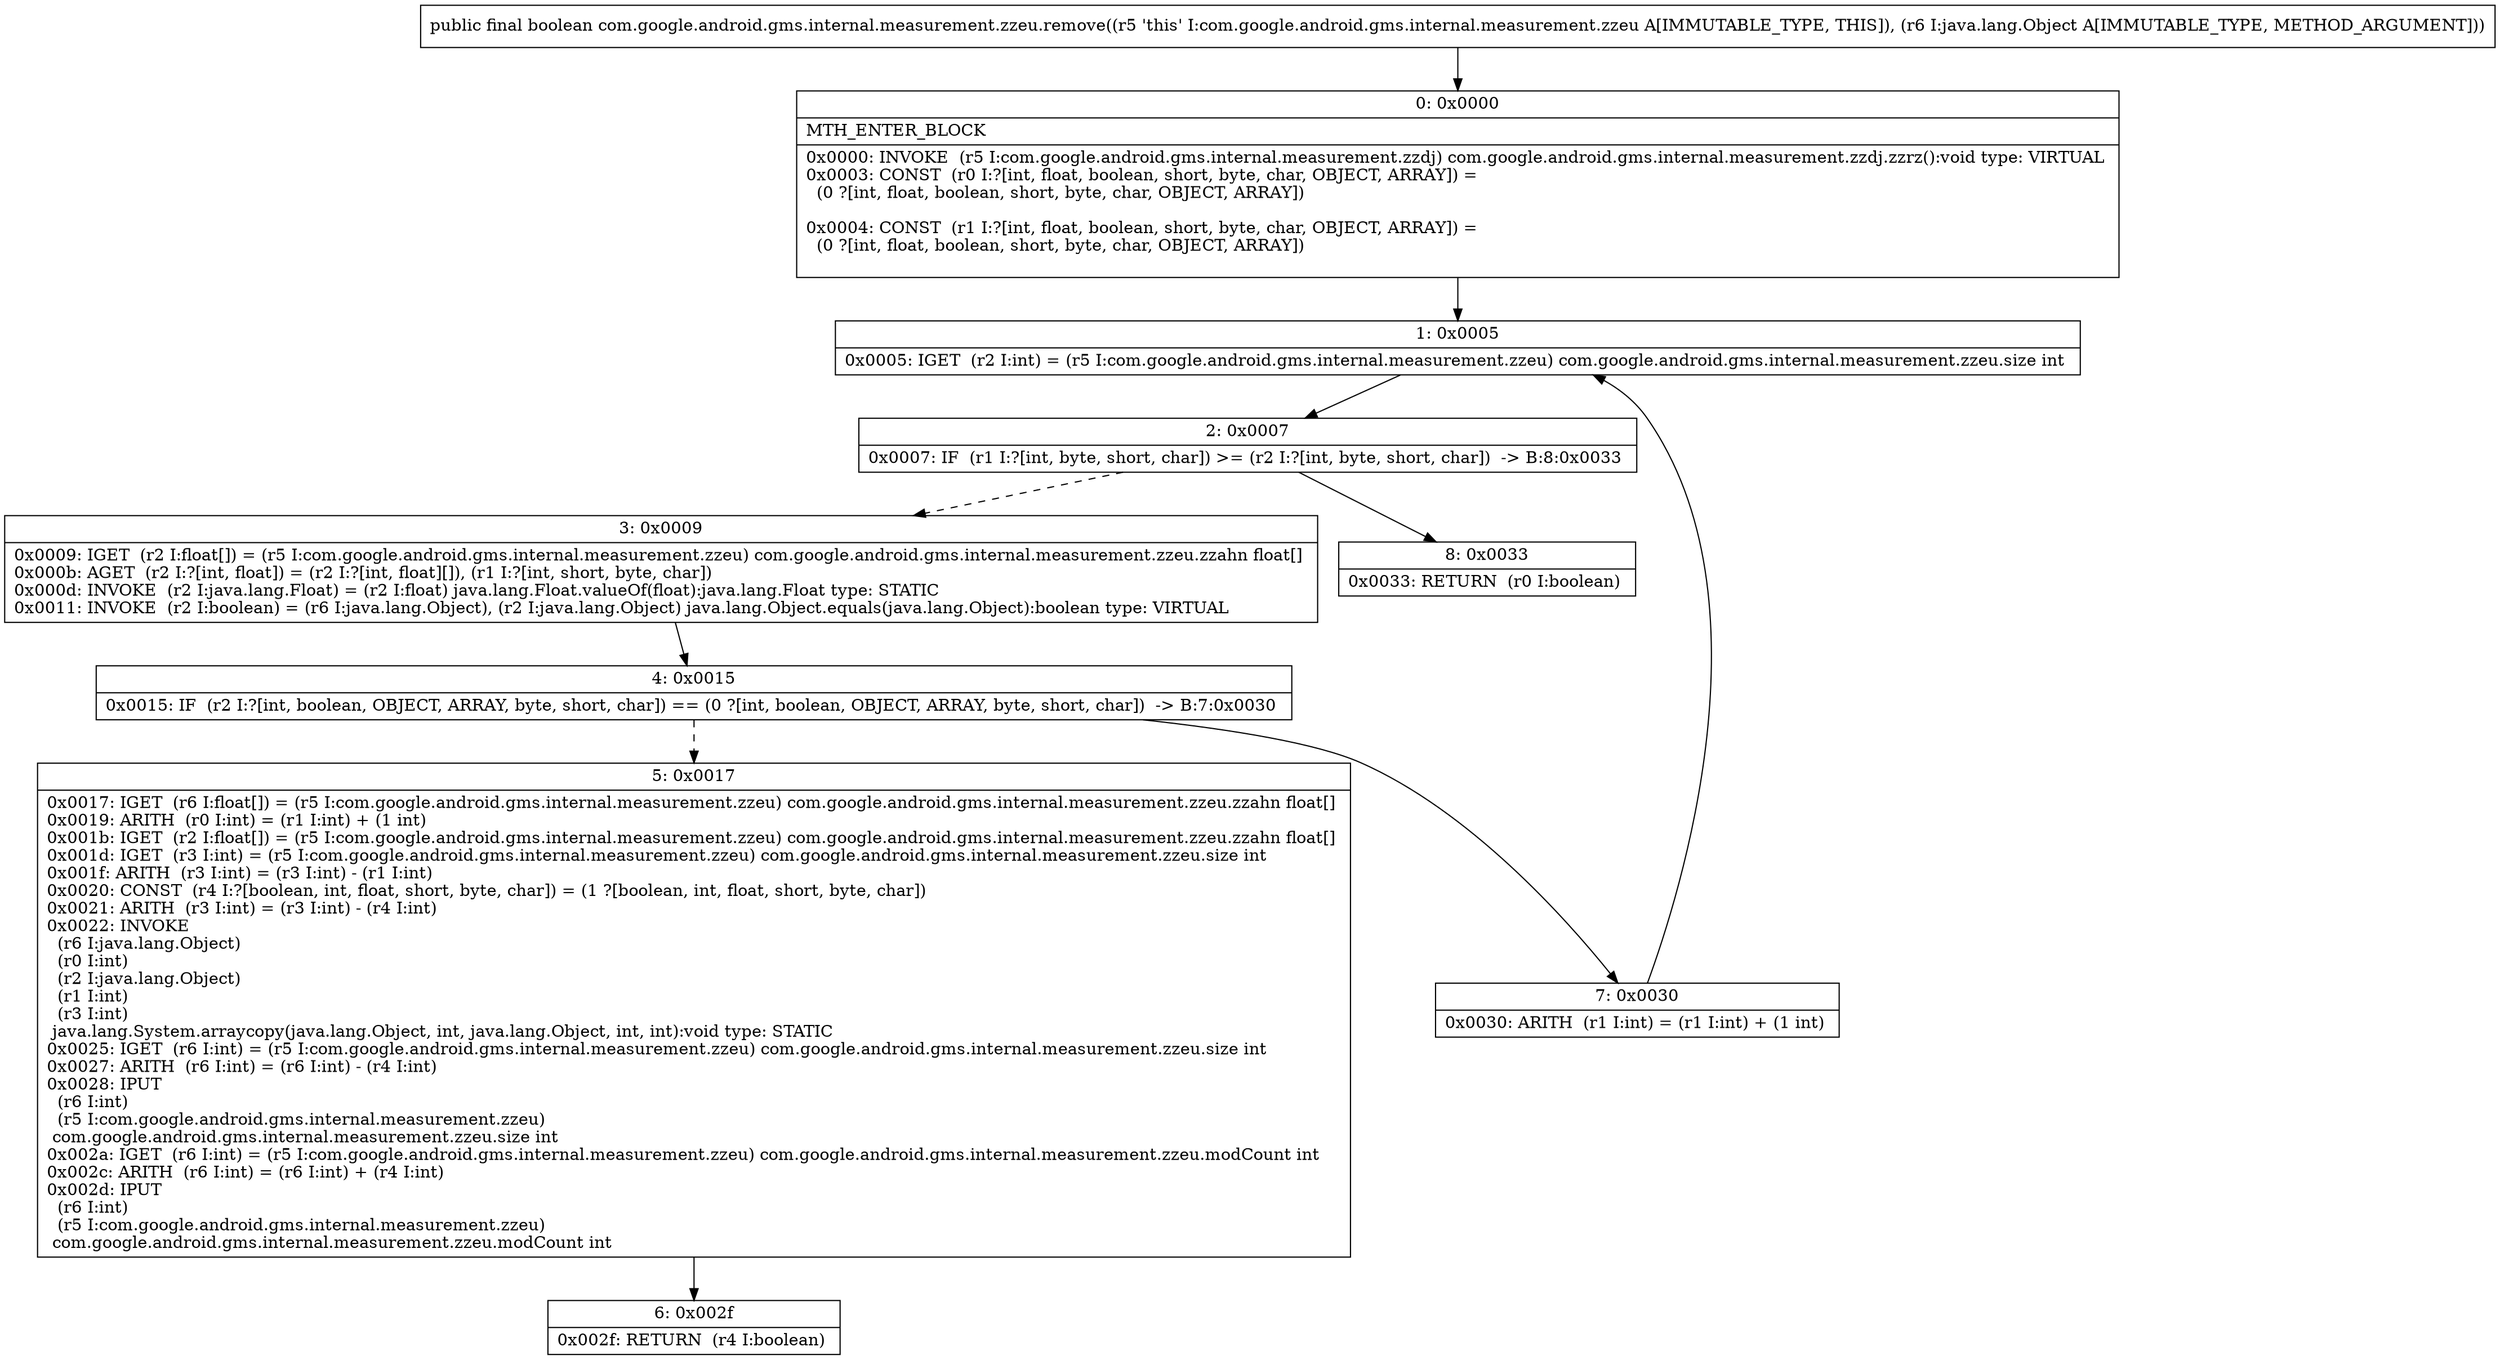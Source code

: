 digraph "CFG forcom.google.android.gms.internal.measurement.zzeu.remove(Ljava\/lang\/Object;)Z" {
Node_0 [shape=record,label="{0\:\ 0x0000|MTH_ENTER_BLOCK\l|0x0000: INVOKE  (r5 I:com.google.android.gms.internal.measurement.zzdj) com.google.android.gms.internal.measurement.zzdj.zzrz():void type: VIRTUAL \l0x0003: CONST  (r0 I:?[int, float, boolean, short, byte, char, OBJECT, ARRAY]) = \l  (0 ?[int, float, boolean, short, byte, char, OBJECT, ARRAY])\l \l0x0004: CONST  (r1 I:?[int, float, boolean, short, byte, char, OBJECT, ARRAY]) = \l  (0 ?[int, float, boolean, short, byte, char, OBJECT, ARRAY])\l \l}"];
Node_1 [shape=record,label="{1\:\ 0x0005|0x0005: IGET  (r2 I:int) = (r5 I:com.google.android.gms.internal.measurement.zzeu) com.google.android.gms.internal.measurement.zzeu.size int \l}"];
Node_2 [shape=record,label="{2\:\ 0x0007|0x0007: IF  (r1 I:?[int, byte, short, char]) \>= (r2 I:?[int, byte, short, char])  \-\> B:8:0x0033 \l}"];
Node_3 [shape=record,label="{3\:\ 0x0009|0x0009: IGET  (r2 I:float[]) = (r5 I:com.google.android.gms.internal.measurement.zzeu) com.google.android.gms.internal.measurement.zzeu.zzahn float[] \l0x000b: AGET  (r2 I:?[int, float]) = (r2 I:?[int, float][]), (r1 I:?[int, short, byte, char]) \l0x000d: INVOKE  (r2 I:java.lang.Float) = (r2 I:float) java.lang.Float.valueOf(float):java.lang.Float type: STATIC \l0x0011: INVOKE  (r2 I:boolean) = (r6 I:java.lang.Object), (r2 I:java.lang.Object) java.lang.Object.equals(java.lang.Object):boolean type: VIRTUAL \l}"];
Node_4 [shape=record,label="{4\:\ 0x0015|0x0015: IF  (r2 I:?[int, boolean, OBJECT, ARRAY, byte, short, char]) == (0 ?[int, boolean, OBJECT, ARRAY, byte, short, char])  \-\> B:7:0x0030 \l}"];
Node_5 [shape=record,label="{5\:\ 0x0017|0x0017: IGET  (r6 I:float[]) = (r5 I:com.google.android.gms.internal.measurement.zzeu) com.google.android.gms.internal.measurement.zzeu.zzahn float[] \l0x0019: ARITH  (r0 I:int) = (r1 I:int) + (1 int) \l0x001b: IGET  (r2 I:float[]) = (r5 I:com.google.android.gms.internal.measurement.zzeu) com.google.android.gms.internal.measurement.zzeu.zzahn float[] \l0x001d: IGET  (r3 I:int) = (r5 I:com.google.android.gms.internal.measurement.zzeu) com.google.android.gms.internal.measurement.zzeu.size int \l0x001f: ARITH  (r3 I:int) = (r3 I:int) \- (r1 I:int) \l0x0020: CONST  (r4 I:?[boolean, int, float, short, byte, char]) = (1 ?[boolean, int, float, short, byte, char]) \l0x0021: ARITH  (r3 I:int) = (r3 I:int) \- (r4 I:int) \l0x0022: INVOKE  \l  (r6 I:java.lang.Object)\l  (r0 I:int)\l  (r2 I:java.lang.Object)\l  (r1 I:int)\l  (r3 I:int)\l java.lang.System.arraycopy(java.lang.Object, int, java.lang.Object, int, int):void type: STATIC \l0x0025: IGET  (r6 I:int) = (r5 I:com.google.android.gms.internal.measurement.zzeu) com.google.android.gms.internal.measurement.zzeu.size int \l0x0027: ARITH  (r6 I:int) = (r6 I:int) \- (r4 I:int) \l0x0028: IPUT  \l  (r6 I:int)\l  (r5 I:com.google.android.gms.internal.measurement.zzeu)\l com.google.android.gms.internal.measurement.zzeu.size int \l0x002a: IGET  (r6 I:int) = (r5 I:com.google.android.gms.internal.measurement.zzeu) com.google.android.gms.internal.measurement.zzeu.modCount int \l0x002c: ARITH  (r6 I:int) = (r6 I:int) + (r4 I:int) \l0x002d: IPUT  \l  (r6 I:int)\l  (r5 I:com.google.android.gms.internal.measurement.zzeu)\l com.google.android.gms.internal.measurement.zzeu.modCount int \l}"];
Node_6 [shape=record,label="{6\:\ 0x002f|0x002f: RETURN  (r4 I:boolean) \l}"];
Node_7 [shape=record,label="{7\:\ 0x0030|0x0030: ARITH  (r1 I:int) = (r1 I:int) + (1 int) \l}"];
Node_8 [shape=record,label="{8\:\ 0x0033|0x0033: RETURN  (r0 I:boolean) \l}"];
MethodNode[shape=record,label="{public final boolean com.google.android.gms.internal.measurement.zzeu.remove((r5 'this' I:com.google.android.gms.internal.measurement.zzeu A[IMMUTABLE_TYPE, THIS]), (r6 I:java.lang.Object A[IMMUTABLE_TYPE, METHOD_ARGUMENT])) }"];
MethodNode -> Node_0;
Node_0 -> Node_1;
Node_1 -> Node_2;
Node_2 -> Node_3[style=dashed];
Node_2 -> Node_8;
Node_3 -> Node_4;
Node_4 -> Node_5[style=dashed];
Node_4 -> Node_7;
Node_5 -> Node_6;
Node_7 -> Node_1;
}

